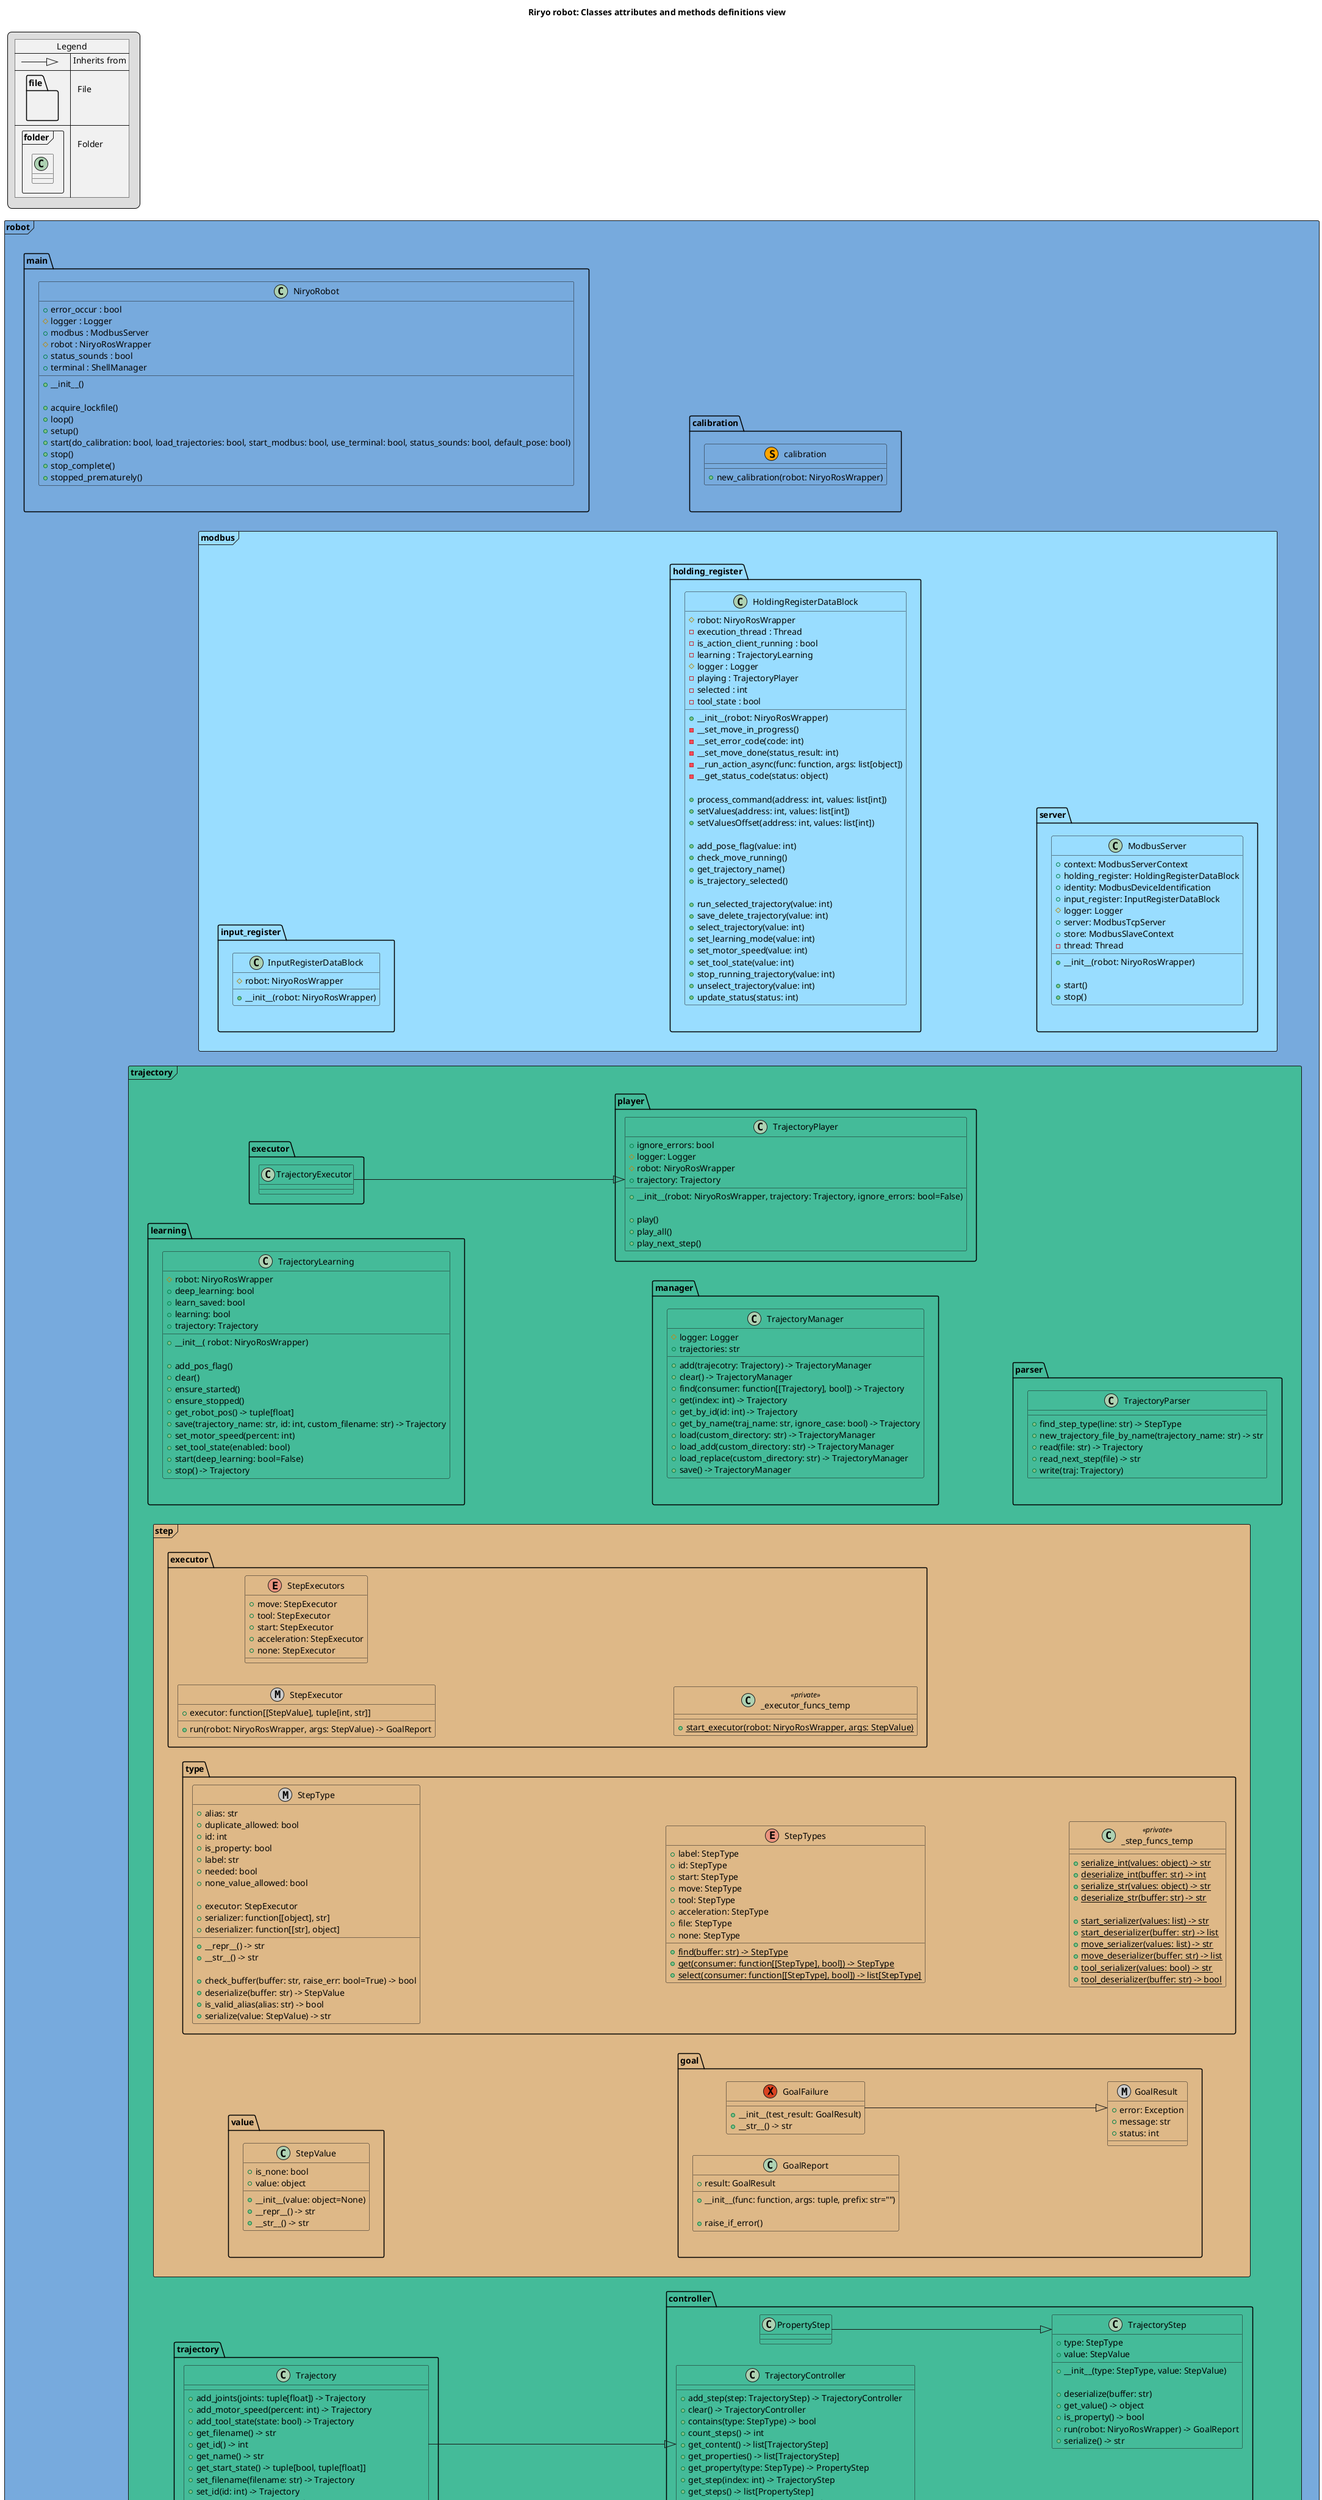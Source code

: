 @startuml
title Riryo robot: Classes attributes and methods definitions view
skinparam linetype polyline
skinparam linetype ortho
left to right direction

legend top left
{{
  !procedure $arrow($type, $text)
    {{\nleft to right direction\nskinparam backgroundcolor transparent\nlabel " " as A\nlabel " " as B\nA $type B\n}} => $text
  !endprocedure
  !procedure $package($label, $content, $text)
    {{\npackage $label{\n$content " "\n}\nskinparam backgroundcolor transparent\n}} => $text
  !endprocedure

  map Legend {
    $arrow("--|>", " Inherits from")
    $package("file", "label", "\n  File")
    $package("folder <<Frame>>", "class", "\n  Folder")
  }
  skinparam backgroundcolor transparent
}}
endlegend

package robot <<Frame>> #77AADD {
  package main #77AADD {
    class NiryoRobot #77AADD {
      +error_occur : bool
      #logger : Logger
      +modbus : ModbusServer
      #robot : NiryoRosWrapper
      +status_sounds : bool
      +terminal : ShellManager
      
      +__init__()

      +acquire_lockfile()
      +loop()
      +setup()
      +start(do_calibration: bool, load_trajectories: bool, start_modbus: bool, use_terminal: bool, status_sounds: bool, default_pose: bool)
      +stop()
      +stop_complete()
      +stopped_prematurely()
    }
  }
  package calibration #77AADD {
    class calibration <<(S,orange)>> #77AADD {
      +new_calibration(robot: NiryoRosWrapper)
    }
  }
  package modbus <<Frame>> #99DDFF {
    package holding_register #99DDFF {
      class HoldingRegisterDataBlock #99DDFF {
        #robot: NiryoRosWrapper
        -execution_thread : Thread
        -is_action_client_running : bool
        -learning : TrajectoryLearning
        #logger : Logger
        -playing : TrajectoryPlayer
        -selected : int
        -tool_state : bool

        +__init__(robot: NiryoRosWrapper)
        -__set_move_in_progress()
        -__set_error_code(code: int)
        -__set_move_done(status_result: int)
        -__run_action_async(func: function, args: list[object])
        -__get_status_code(status: object)

        +process_command(address: int, values: list[int])
        +setValues(address: int, values: list[int])
        +setValuesOffset(address: int, values: list[int])

        +add_pose_flag(value: int)
        +check_move_running()
        +get_trajectory_name()
        +is_trajectory_selected()

        +run_selected_trajectory(value: int)
        +save_delete_trajectory(value: int)
        +select_trajectory(value: int)
        +set_learning_mode(value: int)
        +set_motor_speed(value: int)
        +set_tool_state(value: int)
        +stop_running_trajectory(value: int)
        +unselect_trajectory(value: int)
        +update_status(status: int)
      }
    }
    package input_register #99DDFF {
      class InputRegisterDataBlock  #99DDFF {
        #robot: NiryoRosWrapper

        +__init__(robot: NiryoRosWrapper)
      }
    }
    package server #99DDFF {
      class ModbusServer #99DDFF {
        +context: ModbusServerContext
        +holding_register: HoldingRegisterDataBlock
        +identity: ModbusDeviceIdentification
        +input_register: InputRegisterDataBlock
        #logger: Logger
        +server: ModbusTcpServer
        +store: ModbusSlaveContext
        -thread: Thread

        +__init__(robot: NiryoRosWrapper)

        +start()
        +stop()
      }
    }
  }
  package trajectory <<Frame>> #44BB99 {
    package controller #44BB99 {
      class TrajectoryStep #44BB99 {
        +type: StepType
        +value: StepValue

        +__init__(type: StepType, value: StepValue)

        +deserialize(buffer: str)
        +get_value() -> object
        +is_property() -> bool
        +run(robot: NiryoRosWrapper) -> GoalReport
        +serialize() -> str
      }
      class PropertyStep #44BB99 {
      }
      class TrajectoryController #44BB99 {
        +add_step(step: TrajectoryStep) -> TrajectoryController
        +clear() -> TrajectoryController
        +contains(type: StepType) -> bool
        +count_steps() -> int
        +get_content() -> list[TrajectoryStep]
        +get_properties() -> list[TrajectoryStep]
        +get_property(type: StepType) -> PropertyStep
        +get_step(index: int) -> TrajectoryStep
        +get_steps() -> list[PropertyStep]
        +pop_step(index: int) -> TrajectoryStep
        +set_property(step: PropertyStep) -> TrajectoryController
      }
    }
    package executor #44BB99 {
      class TrajectoryExecutor #44BB99 {
      }
    }
    package learning #44BB99 {
      class TrajectoryLearning #44BB99 {
        #robot: NiryoRosWrapper
        +deep_learning: bool
        +learn_saved: bool
        +learning: bool
        +trajectory: Trajectory

        +__init__( robot: NiryoRosWrapper)

        +add_pos_flag()
        +clear()
        +ensure_started()
        +ensure_stopped()
        +get_robot_pos() -> tuple[float]
        +save(trajectory_name: str, id: int, custom_filename: str) -> Trajectory
        +set_motor_speed(percent: int)
        +set_tool_state(enabled: bool)
        +start(deep_learning: bool=False)
        +stop() -> Trajectory
      }
    }
    package manager #44BB99 {
      class TrajectoryManager #44BB99 {
        #logger: Logger
        +trajectories: str

        +add(trajecotry: Trajectory) -> TrajectoryManager
        +clear() -> TrajectoryManager
        +find(consumer: function[[Trajectory], bool]) -> Trajectory
        +get(index: int) -> Trajectory
        +get_by_id(id: int) -> Trajectory
        +get_by_name(traj_name: str, ignore_case: bool) -> Trajectory
        +load(custom_directory: str) -> TrajectoryManager
        +load_add(custom_directory: str) -> TrajectoryManager
        +load_replace(custom_directory: str) -> TrajectoryManager
        +save() -> TrajectoryManager
      }
    }
    package parser #44BB99 {
      class TrajectoryParser #44BB99 {
        +find_step_type(line: str) -> StepType
        +new_trajectory_file_by_name(trajectory_name: str) -> str
        +read(file: str) -> Trajectory
        +read_next_step(file) -> str
        +write(traj: Trajectory)
      }
    }
    package player #44BB99 {
      class TrajectoryPlayer #44BB99 {
        +ignore_errors: bool
        #logger: Logger
        #robot: NiryoRosWrapper
        +trajectory: Trajectory

        +__init__(robot: NiryoRosWrapper, trajectory: Trajectory, ignore_errors: bool=False)

        +play()
        +play_all()
        +play_next_step()
      }
    }
    package step <<Frame>> #burlywood {
      package executor #burlywood {
        metaclass StepExecutor #burlywood {
          +executor: function[[StepValue], tuple[int, str]]

          +run(robot: NiryoRosWrapper, args: StepValue) -> GoalReport
        }
        enum StepExecutors #burlywood {
          +move: StepExecutor
          +tool: StepExecutor
          +start: StepExecutor
          +acceleration: StepExecutor
          +none: StepExecutor
        }
        class _executor_funcs_temp <<private>> #burlywood {
          {static} +start_executor(robot: NiryoRosWrapper, args: StepValue)
        }
      }
      package goal #burlywood {
        exception GoalFailure #burlywood {
          +__init__(test_result: GoalResult)
          +__str__() -> str
        }
        class GoalReport #burlywood {
          +result: GoalResult

          +__init__(func: function, args: tuple, prefix: str="")

          +raise_if_error()
        }
        metaclass GoalResult #burlywood {
          +error: Exception
          +message: str
          +status: int
        }
      }
      package type #burlywood {
        metaclass StepType #burlywood {
          +alias: str
          +duplicate_allowed: bool
          +id: int
          +is_property: bool
          +label: str
          +needed: bool
          +none_value_allowed: bool

          +executor: StepExecutor
          +serializer: function[[object], str]
          +deserializer: function[[str], object]

          +__repr__() -> str
          +__str__() -> str

          +check_buffer(buffer: str, raise_err: bool=True) -> bool
          +deserialize(buffer: str) -> StepValue
          +is_valid_alias(alias: str) -> bool
          +serialize(value: StepValue) -> str
        }
        enum StepTypes #burlywood {
          +label: StepType
          +id: StepType
          +start: StepType
          +move: StepType
          +tool: StepType
          +acceleration: StepType
          +file: StepType
          +none: StepType

          {static} +find(buffer: str) -> StepType
          {static} +get(consumer: function[[StepType], bool]) -> StepType
          {static} +select(consumer: function[[StepType], bool]) -> list[StepType]
        }
        class _step_funcs_temp <<private>> #burlywood {
          {static} +serialize_int(values: object) -> str
          {static} +deserialize_int(buffer: str) -> int
          {static} +serialize_str(values: object) -> str
          {static} +deserialize_str(buffer: str) -> str

          {static} +start_serializer(values: list) -> str
          {static} +start_deserializer(buffer: str) -> list
          {static} +move_serializer(values: list) -> str
          {static} +move_deserializer(buffer: str) -> list
          {static} +tool_serializer(values: bool) -> str
          {static} +tool_deserializer(buffer: str) -> bool
        }
      }
      package value #burlywood {
        class StepValue #burlywood {
          +is_none: bool
          +value: object

          +__init__(value: object=None)
          +__repr__() -> str
          +__str__() -> str
        }
      }
    }
    package trajectory #44BB99 {
      class Trajectory #44BB99 {
        +add_joints(joints: tuple[float]) -> Trajectory
        +add_motor_speed(percent: int) -> Trajectory
        +add_tool_state(state: bool) -> Trajectory
        +get_filename() -> str
        +get_id() -> int
        +get_name() -> str
        +get_start_state() -> tuple[bool, tuple[float]]
        +set_filename(filename: str) -> Trajectory
        +set_id(id: int) -> Trajectory
        +set_name(name: str) -> Trajectory
        +set_start_state(tool: bool, joints: tuple[float]) -> Trajectory
      }
    }
  }
  package util <<Frame>> #BBCC33 {
    package cli #BBCC33 {
      class CliParser #BBCC33 {
        +__init__()
      }
    }
    package colors #BBCC33 {
      class Colors #BBCC33 {
        {static} +COLORS: dict[str, list[int, int, int]]
        {static} +b: list[int, int, int]
        {static} +black: list[int, int, int]
        {static} +blue: list[int, int, int]
        {static} +brown: list[int, int, int]
        {static} +cyan: list[int, int, int]
        {static} +g: list[int, int, int]
        {static} +gray: list[int, int, int]
        {static} +green: list[int, int, int]
        {static} +grey: list[int, int, int]
        {static} +k: list[int, int, int]
        {static} +magenta: list[int, int, int]
        {static} +orange: list[int, int, int]
        {static} +pink: list[int, int, int]
        {static} +purple: list[int, int, int]
        {static} +r: list[int, int, int]
        {static} +red: list[int, int, int]
        {static} +w: list[int, int, int]
        {static} +white: list[int, int, int]
        {static} +y: list[int, int, int]
        {static} +yellow: list[int, int, int]

        {static} +fix(r: int, g: int, b: int, expand: bool=False) -> list[int, int, int]
        {static} +fix2(values: tuple[int], expand: bool=False) -> list[int, int, int]
        {static} +contract(v: int, nBits: int, length=8) -> int
        {static} +expand(v: int, nBits: int, length=8) -> int
        {static} +convert(rgbOrName: Union[str, list]) -> list[int, int, int]
      }
    }
    package commands #BBCC33 {
      metaclass Command #BBCC33 {
        +name: str
        +description: str
        +command: function[[NiryoRosWrapper, Logger], int]
        +fargs: str = ""
        +args_needed: int = 0

        +__call__(robot: NiryoRosWrapper, logger: Logger, args: tuple[str])
      }
      class ShellCommands #BBCC33 {
        {static} +commands : list[Command]

        {static} #help(robot: NiryoRosWrapper, logger: Logger, args: tuple[str])
        {static} #calibrate(robot: NiryoRosWrapper, logger: Logger, args: tuple[str])
        {static} #clear(robot: NiryoRosWrapper, logger: Logger, args: tuple[str])
        {static} #deep(robot: NiryoRosWrapper, logger: Logger, args: tuple[str])
        {static} #default(robot: NiryoRosWrapper, logger: Logger, args: tuple[str])
        {static} #halt(robot: NiryoRosWrapper, logger: Logger, args: tuple[str])
        {static} #loglevel(robot: NiryoRosWrapper, logger: Logger, args: tuple[str])
        {static} #manual(robot: NiryoRosWrapper, logger: Logger, args: tuple[str])
        {static} #play(robot: NiryoRosWrapper, logger: Logger, args: tuple[str])
        {static} #exec_(robot: NiryoRosWrapper, logger: Logger, args: tuple[str])
        {static} #speed(robot: NiryoRosWrapper, logger: Logger, args: tuple[str])
      }
    }
    package errors #BBCC33 {
      exception ModbusServerError #BBCC33 {
      }
      exception StepAliasError #BBCC33 {
      }
      exception StepDeserializeError #BBCC33 {
        #exc : Exception
        
        +__init__(exc: Exception, args: object)
        +__str__() -> str
      }
      exception TrajectoryLearningError #BBCC33 {
      }
      exception TrajectoryManagerError #BBCC33 {
      }
      exception TrajectoryNotFoundError #BBCC33 {
      }
      exception TrajectoryPlayError #BBCC33 {
        #exc : Exception

        +__init__(exc: Exception, args: object)
        +__str__() -> str
      }
      exception TrajectoryReadError #BBCC33 {
        +file : str
        +message : str

        +__init__(file: str, message: str, args: object)
        +__str__() -> str
      }
    }
    package lock #BBCC33 {
      class LockFile #BBCC33 {
        +lockfile : str
        +present : bool

        +__init__(file: str)

        +acquire(who: object)
        +handled() -> bool
        +handler() -> int
        +notify_release()
        +release()
      }
    }
    package logger #BBCC33 {
      class Logger #BBCC33 {
        +input_prompt: str
        +log_prompt: str
        +topic: str

        +__init__(topic: str)
        +__call__(text: str='', args: tuple)

        +debug(text: str, args: tuple)
        +info(text: str, args: tuple)
        +warn(text: str, args: tuple)
        +err(text: Union[str, BaseException], args: tuple, no_stacktrace: bool=False)
        +input(no_block: bool) -> str
      }
      class ColorCodes #BBCC33 {
        {static} +backBlue: str
        {static} +backDefault: str
        {static} +backGreen: str
        {static} +backRed: str
        {static} +backYellow: str
        {static} +black: str
        {static} +blue: str
        {static} +bold: str
        {static} +cyan: str
        {static} +flush: str
        {static} +green: str
        {static} +italic: str
        {static} +lightBlack: str
        {static} +lightBlue: str
        {static} +lightCyan: str
        {static} +lightGreen: str
        {static} +lightMagenta: str
        {static} +lightRed: str
        {static} +lightWhite: str
        {static} +lightYellow: str
        {static} +purple: str
        {static} +red: str
        {static} +reset: str
        {static} +underline: str
        {static} +white: str
        {static} +yellow: str

        {static} +prefix: str
        {static} +codes: dict[str, str]

        {static} +parse(text: str, use_colors: bool) -> str
      }
      class Log #BBCC33 {
        {static} - _current_file: str
        {static} +file_split_size: int
        {static} +level: LogLevel
        {static} +logs_path: str
        {static} +use_colors: bool
        {static} +write_logs: bool

        {static} #write(text: str)
        {static} +format(text: str, args: tuple, format_prefix: str='@')
        {static} +log(level: LogLevel, text: str, args: tuple, pre_tag: str='')
        {static} +debug(text: str, args: tuple, pre_tag: str='')
        {static} +info(text: str, args: tuple, pre_tag: str='')
        {static} +warn(text: str, args: tuple, pre_tag: str='')
        {static} +err(text: Union[str, BaseException], args: tuple, pre_tag: str='', no_stacktrace: bool=False)
      }
      enum LogLevel #BBCC33 {
        +debug: int
        +info: int
        +warn: int
        +err: int
        +none: int
      }
    }
    package shell #BBCC33 {
      class Shell #BBCC33 {
        #logger : Logger
        #robot : NiryoRosWrapper

        +__init__(robot: NiryoRosWrapper)

        +parse_command(command_args: tuple[str]) -> int
        +wait_process_command() -> int
      }

      class ShellManager #BBCC33 {
        #robot : NiryoRosWrapper
        -shell : Shell
        
        +__init__(robot: NiryoRosWrapper)

        +run()
      }
    }
    package tests #BBCC33 {
      class Tests #BBCC33 {
        {static} -_create_test(message: str, valid_types: list[type], reverse: bool=False) -> function

        {static} +bool(objects: tuple[object], raise_err: bool=True)
        {static} +str(objects: tuple[object], raise_err: bool=True)
        {static} +buff(objects: tuple[object], raise_err: bool=True)
        {static} +float(objects: tuple[object], raise_err: bool=True)
        {static} +int(objects: tuple[object], raise_err: bool=True)
        {static} +list(objects: tuple[object], raise_err: bool=True)
        {static} +none(objects: tuple[object], raise_err: bool=True)
        {static} +object_size(size, objects: tuple[object], raise_err: bool=True)
      }
      class Convert #BBCC33 {
        {static} +to_bool(value: object) -> bool
      }
    }
    package rospy_logger #BBCC33 {
      class rospy_logger <<(S,orange)>> #BBCC33 {
        +redirect_rospy_logger(logger_topic: str="ROSPy")
      }
    }
    package strings #BBCC33 {
      class strings <<(S,orange)>> #BBCC33 {
        +filename_pattern: Pattern
        +reserved_filename_pattern: Pattern
        +time_periods: list[str]

        +sanitize_filename(filename: str) -> str
        +find_available_file(file: str, start_index: int=0, separator: str='-') -> str
        +get_parent_path(path: str) -> str
        +get_child_path(path: str) -> str
        +getchar() -> str
        +rJust(str: str, newLength: int, filler: str=" ") -> str
        +rJustList(lst: list[str], newLength: int, filler: str=" ") -> list[str]
        +lJust(str: str, newLength: int, filler: str=" ") -> str
        +lJustList(lst: list[str], newLength: int, filler: str=" ") -> list[str]
        +mJust(left: str, right: str, newLength: int, filler: str=" ") -> str
        +mJustList(left: list[str], right: list[str], newLength: int, filler: str=" ") -> list[str]
        +timedelta_format(delta_ms: int)
      }
    }
    package vars #BBCC33 {
      class vars <<(S,orange)>> #BBCC33 {
        +AXIS_JOINTS_COUNT: int
        +AXIS_JOINTS_PRECISION: int

        +JOINTS_DEFAULT_POSE: list[int]
        +JOINTS_MOVE_OFFSET: int

        +TRAJECTORY_FILE_EXT: str
        +TRAJECTORY_DIR_PATH: str
        +TRAJECTORY_BANNED_DUPLICATED_STEPS: list[StepType]
        +TRAJECTORY_NEEDED_STEPS: list[StepType]
        +TRAJECTORY_PROPERTY_STEPS: list[StepType]

        +TRAJECTORY_MAX_ID: int
        +TRAJECTORY_IDS: list[int]

        +EXIST_REQUESTED_EVENT: Event

        +MODBUS_SERVER_ADDRESS: str
        +MODBUS_SERVER_PORT: int
        +MODBUS_IDENTITY_VENDOR_NAME: str
        +MODBUS_IDENTITY_VENDOR_URL: str
        +MODBUS_IDENTITY_PRODUCT_NAME: str
        +MODBUS_IDENTITY_MODEL_NAME: str
        +MODBUS_IDENTITY_REVISION: str

        +ROSPY_NODE_WAIT_TIMEOUT: int

        +LOCK_FILE_PATH: str

        +format_trajectory_file_name(name: str) -> str
        +get_trajectory_file(name: str) -> str
        +list_trajectory_files(custom_dir: str="") -> list[str]
      }
    }
  }
}

robot.trajectory.controller.PropertyStep --|> robot.trajectory.controller.TrajectoryStep
robot.trajectory.executor.TrajectoryExecutor --|> robot.trajectory.player.TrajectoryPlayer
robot.trajectory.step.goal.GoalFailure --|> robot.trajectory.step.goal.GoalResult
robot.trajectory.trajectory.Trajectory --|> robot.trajectory.controller.TrajectoryController

' Layout modifications
robot.main -[hidden]- robot.calibration
robot.modbus.input_register -[hidden]- robot.modbus.holding_register
robot.modbus.holding_register -[hidden]- robot.modbus.server
robot.trajectory.learning -[hidden]- robot.trajectory.manager
robot.trajectory.manager -[hidden]- robot.trajectory.parser
robot.trajectory.step.goal -[hidden]u- robot.trajectory.step.value
robot.trajectory.step.type.StepType -[hidden]- robot.trajectory.step.type.StepTypes
robot.trajectory.step.type.StepTypes -[hidden]- robot.trajectory.step.type._step_funcs_temp
robot.util.colors -[hidden]- robot.util.commands
robot.util.errors.TrajectoryReadError -[hidden]u- robot.util.errors.TrajectoryLearningError
robot.util.commands -[hidden]- robot.util.shell
robot.util.rospy_logger -[hidden]- robot.util.strings
robot.util.strings -[hidden]- robot.util.vars
@enduml